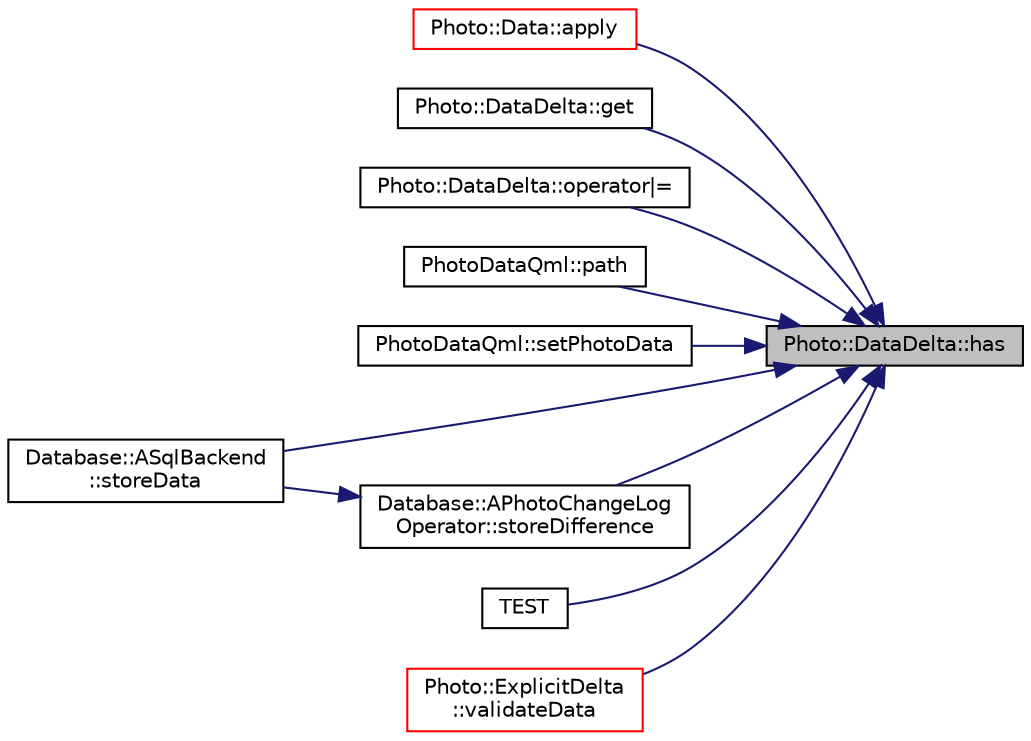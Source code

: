 digraph "Photo::DataDelta::has"
{
 // LATEX_PDF_SIZE
  edge [fontname="Helvetica",fontsize="10",labelfontname="Helvetica",labelfontsize="10"];
  node [fontname="Helvetica",fontsize="10",shape=record];
  rankdir="RL";
  Node1 [label="Photo::DataDelta::has",height=0.2,width=0.4,color="black", fillcolor="grey75", style="filled", fontcolor="black",tooltip=" "];
  Node1 -> Node2 [dir="back",color="midnightblue",fontsize="10",style="solid",fontname="Helvetica"];
  Node2 [label="Photo::Data::apply",height=0.2,width=0.4,color="red", fillcolor="white", style="filled",URL="$struct_photo_1_1_data.html#a08fbe960d4ddc3a2c2c49dd6a82acf25",tooltip=" "];
  Node1 -> Node14 [dir="back",color="midnightblue",fontsize="10",style="solid",fontname="Helvetica"];
  Node14 [label="Photo::DataDelta::get",height=0.2,width=0.4,color="black", fillcolor="white", style="filled",URL="$class_photo_1_1_data_delta.html#ae420eb27c1756e873497ece402226e37",tooltip=" "];
  Node1 -> Node15 [dir="back",color="midnightblue",fontsize="10",style="solid",fontname="Helvetica"];
  Node15 [label="Photo::DataDelta::operator\|=",height=0.2,width=0.4,color="black", fillcolor="white", style="filled",URL="$class_photo_1_1_data_delta.html#a937a374107a40054d349dfae25fd020f",tooltip=" "];
  Node1 -> Node16 [dir="back",color="midnightblue",fontsize="10",style="solid",fontname="Helvetica"];
  Node16 [label="PhotoDataQml::path",height=0.2,width=0.4,color="black", fillcolor="white", style="filled",URL="$class_photo_data_qml.html#a36de9c664118b798d1871c7effd2a20b",tooltip=" "];
  Node1 -> Node17 [dir="back",color="midnightblue",fontsize="10",style="solid",fontname="Helvetica"];
  Node17 [label="PhotoDataQml::setPhotoData",height=0.2,width=0.4,color="black", fillcolor="white", style="filled",URL="$class_photo_data_qml.html#a5a6883aaeb5705e29c447b6d0bfa01fe",tooltip=" "];
  Node1 -> Node18 [dir="back",color="midnightblue",fontsize="10",style="solid",fontname="Helvetica"];
  Node18 [label="Database::ASqlBackend\l::storeData",height=0.2,width=0.4,color="black", fillcolor="white", style="filled",URL="$class_database_1_1_a_sql_backend.html#a5745b24e19dd2318475fbe820249a518",tooltip=" "];
  Node1 -> Node19 [dir="back",color="midnightblue",fontsize="10",style="solid",fontname="Helvetica"];
  Node19 [label="Database::APhotoChangeLog\lOperator::storeDifference",height=0.2,width=0.4,color="black", fillcolor="white", style="filled",URL="$class_database_1_1_a_photo_change_log_operator.html#a0fa2a42c4a8b586e98163db993d6be0f",tooltip=" "];
  Node19 -> Node18 [dir="back",color="midnightblue",fontsize="10",style="solid",fontname="Helvetica"];
  Node1 -> Node20 [dir="back",color="midnightblue",fontsize="10",style="solid",fontname="Helvetica"];
  Node20 [label="TEST",height=0.2,width=0.4,color="black", fillcolor="white", style="filled",URL="$data__delta__tests_8cpp.html#a05a42cc2572de1ebf095ad0009785202",tooltip=" "];
  Node1 -> Node21 [dir="back",color="midnightblue",fontsize="10",style="solid",fontname="Helvetica"];
  Node21 [label="Photo::ExplicitDelta\l::validateData",height=0.2,width=0.4,color="red", fillcolor="white", style="filled",URL="$class_photo_1_1_explicit_delta.html#a1e33e054b11972601e64032005fe02b9",tooltip=" "];
}
